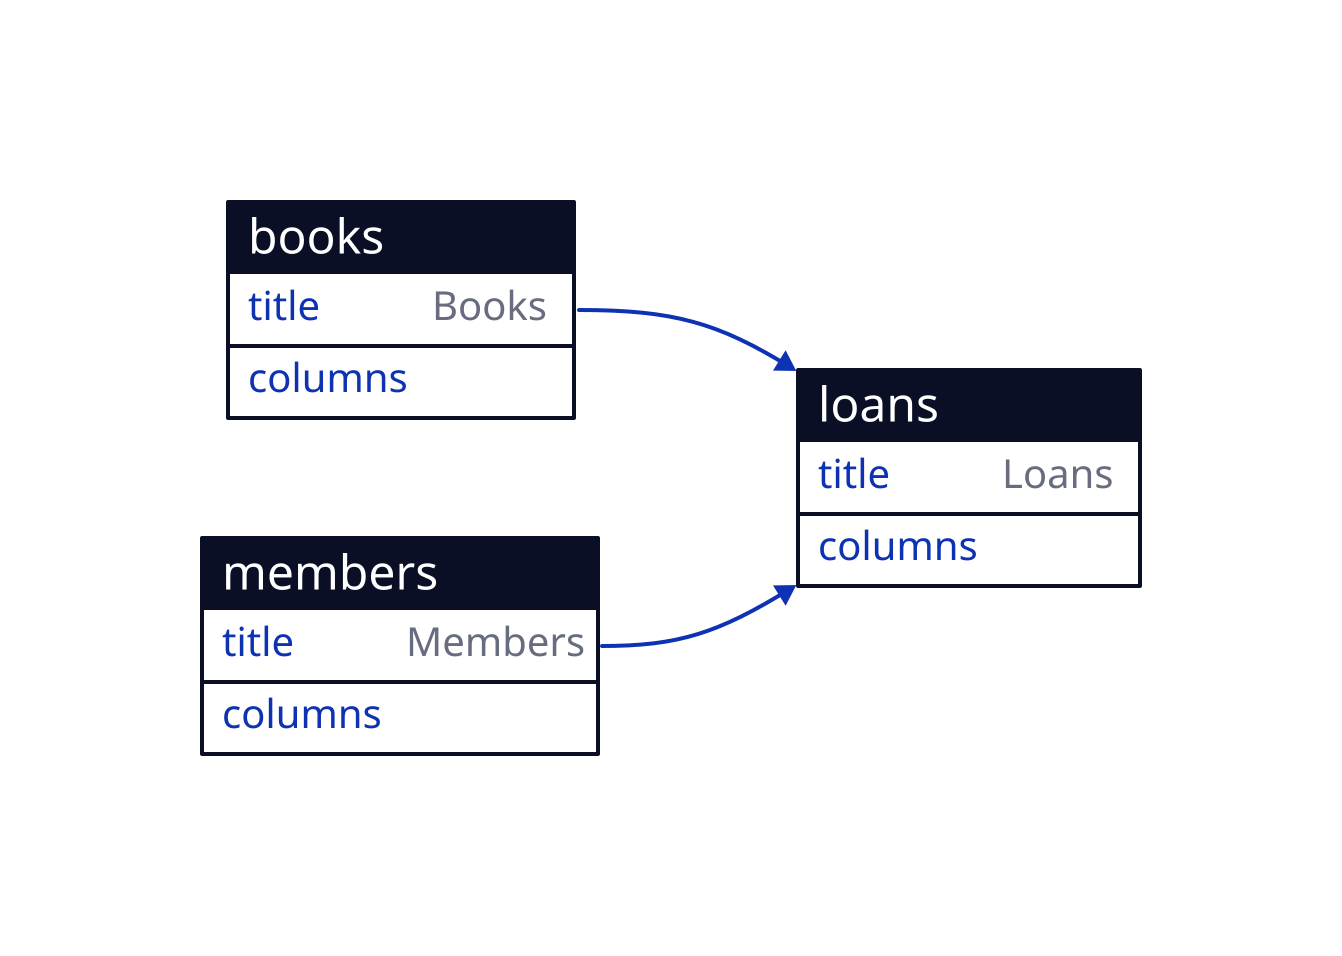 direction: right

books: {
  shape: sql_table
  title: "Books"
  columns: [
    "isbn (PK)"
    "title"
    "author"
    "genre"
    "publication_year"
    "available_copies"
  ]
}

members: {
  shape: sql_table
  title: "Members"
  columns: [
    "member_id (PK)"
    "name"
    "address"
    "phone"
    "email"
  ]
}

loans: {
  shape: sql_table
  title: "Loans"
  columns: [
    "loan_id (PK)"
    "member_id (FK)"
    "isbn (FK)"
    "loan_date"
    "due_date"
    "return_date"
  ]
}

books -> loans
members -> loans